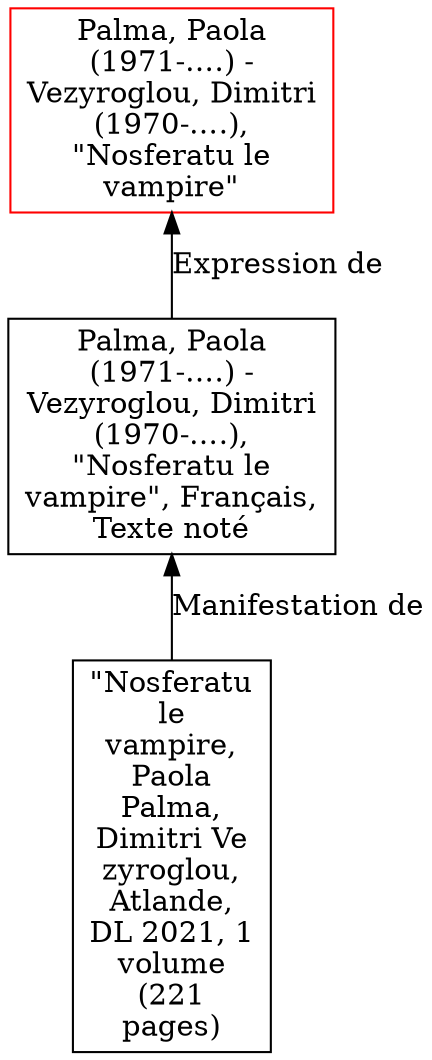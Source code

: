 // Notice UMLRM0010
digraph UMLRM0010 {
	node [align=left shape=rect]
	size="20,20"
	rankdir=BT
	UMLRM0010 [label="Palma, Paola
(1971-….) -
Vezyroglou, Dimitri
(1970-….),
\"Nosferatu le
vampire\"" color=red]
	UMLRM0011 [label="Palma, Paola
(1971-….) -
Vezyroglou, Dimitri
(1970-….),
\"Nosferatu le
vampire\", Français,
Texte noté"]
	UMLRM0011 -> UMLRM0010 [label="Expression de"]
	UMLRM0012 [label="\"Nosferatu
le
vampire,
Paola
Palma,
Dimitri Ve
zyroglou,
Atlande,
DL 2021, 1
volume
(221
pages)"]
	UMLRM0012 -> UMLRM0011 [label="Manifestation de"]
}
